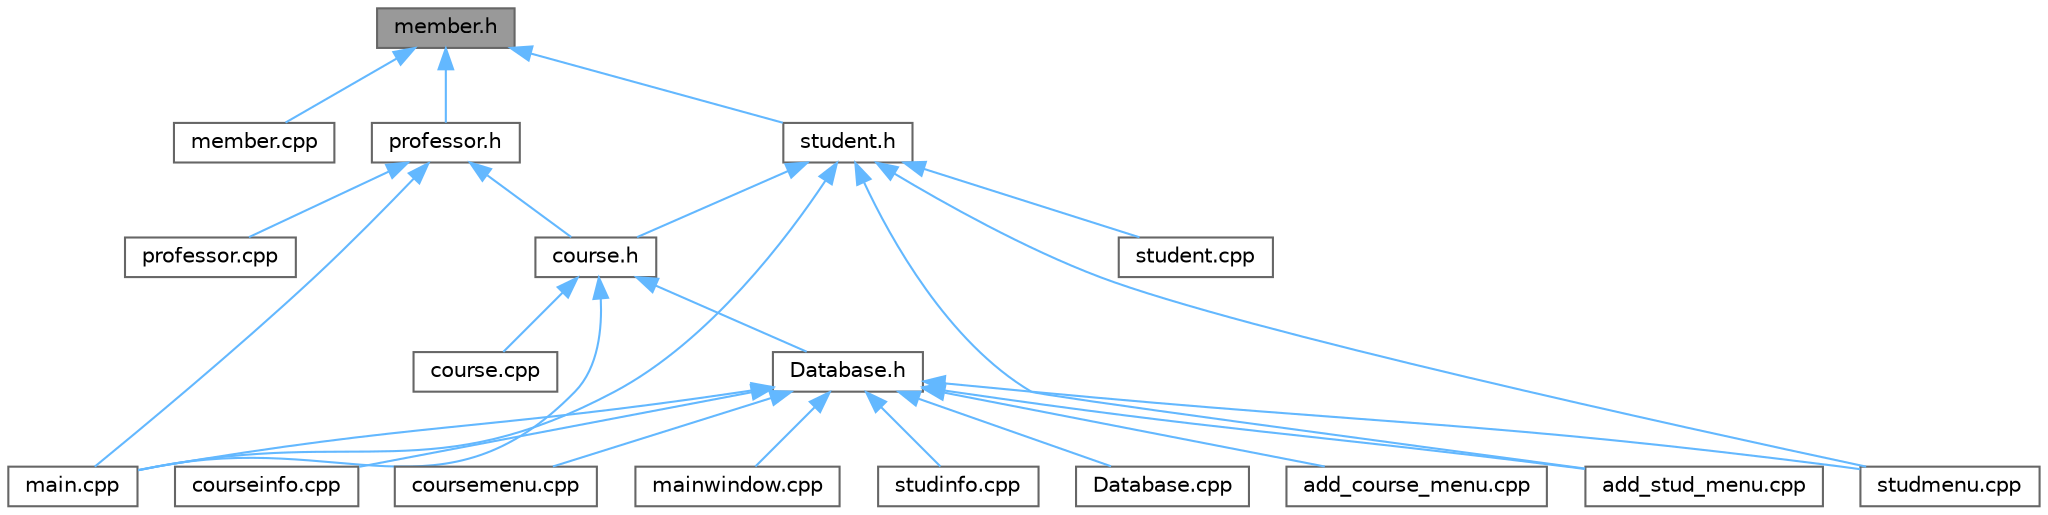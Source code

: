 digraph "member.h"
{
 // LATEX_PDF_SIZE
  bgcolor="transparent";
  edge [fontname=Helvetica,fontsize=10,labelfontname=Helvetica,labelfontsize=10];
  node [fontname=Helvetica,fontsize=10,shape=box,height=0.2,width=0.4];
  Node1 [label="member.h",height=0.2,width=0.4,color="gray40", fillcolor="grey60", style="filled", fontcolor="black",tooltip=" "];
  Node1 -> Node2 [dir="back",color="steelblue1",style="solid"];
  Node2 [label="member.cpp",height=0.2,width=0.4,color="grey40", fillcolor="white", style="filled",URL="$member_8cpp.html",tooltip=" "];
  Node1 -> Node3 [dir="back",color="steelblue1",style="solid"];
  Node3 [label="professor.h",height=0.2,width=0.4,color="grey40", fillcolor="white", style="filled",URL="$professor_8h.html",tooltip=" "];
  Node3 -> Node4 [dir="back",color="steelblue1",style="solid"];
  Node4 [label="course.h",height=0.2,width=0.4,color="grey40", fillcolor="white", style="filled",URL="$course_8h.html",tooltip=" "];
  Node4 -> Node5 [dir="back",color="steelblue1",style="solid"];
  Node5 [label="Database.h",height=0.2,width=0.4,color="grey40", fillcolor="white", style="filled",URL="$_database_8h.html",tooltip=" "];
  Node5 -> Node6 [dir="back",color="steelblue1",style="solid"];
  Node6 [label="Database.cpp",height=0.2,width=0.4,color="grey40", fillcolor="white", style="filled",URL="$_database_8cpp.html",tooltip=" "];
  Node5 -> Node7 [dir="back",color="steelblue1",style="solid"];
  Node7 [label="add_course_menu.cpp",height=0.2,width=0.4,color="grey40", fillcolor="white", style="filled",URL="$add__course__menu_8cpp.html",tooltip=" "];
  Node5 -> Node8 [dir="back",color="steelblue1",style="solid"];
  Node8 [label="add_stud_menu.cpp",height=0.2,width=0.4,color="grey40", fillcolor="white", style="filled",URL="$add__stud__menu_8cpp.html",tooltip=" "];
  Node5 -> Node9 [dir="back",color="steelblue1",style="solid"];
  Node9 [label="courseinfo.cpp",height=0.2,width=0.4,color="grey40", fillcolor="white", style="filled",URL="$courseinfo_8cpp.html",tooltip=" "];
  Node5 -> Node10 [dir="back",color="steelblue1",style="solid"];
  Node10 [label="coursemenu.cpp",height=0.2,width=0.4,color="grey40", fillcolor="white", style="filled",URL="$coursemenu_8cpp.html",tooltip=" "];
  Node5 -> Node11 [dir="back",color="steelblue1",style="solid"];
  Node11 [label="main.cpp",height=0.2,width=0.4,color="grey40", fillcolor="white", style="filled",URL="$main_8cpp.html",tooltip=" "];
  Node5 -> Node12 [dir="back",color="steelblue1",style="solid"];
  Node12 [label="mainwindow.cpp",height=0.2,width=0.4,color="grey40", fillcolor="white", style="filled",URL="$mainwindow_8cpp.html",tooltip=" "];
  Node5 -> Node13 [dir="back",color="steelblue1",style="solid"];
  Node13 [label="studinfo.cpp",height=0.2,width=0.4,color="grey40", fillcolor="white", style="filled",URL="$studinfo_8cpp.html",tooltip=" "];
  Node5 -> Node14 [dir="back",color="steelblue1",style="solid"];
  Node14 [label="studmenu.cpp",height=0.2,width=0.4,color="grey40", fillcolor="white", style="filled",URL="$studmenu_8cpp.html",tooltip=" "];
  Node4 -> Node15 [dir="back",color="steelblue1",style="solid"];
  Node15 [label="course.cpp",height=0.2,width=0.4,color="grey40", fillcolor="white", style="filled",URL="$course_8cpp.html",tooltip=" "];
  Node4 -> Node11 [dir="back",color="steelblue1",style="solid"];
  Node3 -> Node11 [dir="back",color="steelblue1",style="solid"];
  Node3 -> Node16 [dir="back",color="steelblue1",style="solid"];
  Node16 [label="professor.cpp",height=0.2,width=0.4,color="grey40", fillcolor="white", style="filled",URL="$professor_8cpp.html",tooltip=" "];
  Node1 -> Node17 [dir="back",color="steelblue1",style="solid"];
  Node17 [label="student.h",height=0.2,width=0.4,color="grey40", fillcolor="white", style="filled",URL="$student_8h.html",tooltip=" "];
  Node17 -> Node8 [dir="back",color="steelblue1",style="solid"];
  Node17 -> Node4 [dir="back",color="steelblue1",style="solid"];
  Node17 -> Node11 [dir="back",color="steelblue1",style="solid"];
  Node17 -> Node18 [dir="back",color="steelblue1",style="solid"];
  Node18 [label="student.cpp",height=0.2,width=0.4,color="grey40", fillcolor="white", style="filled",URL="$student_8cpp.html",tooltip=" "];
  Node17 -> Node14 [dir="back",color="steelblue1",style="solid"];
}
